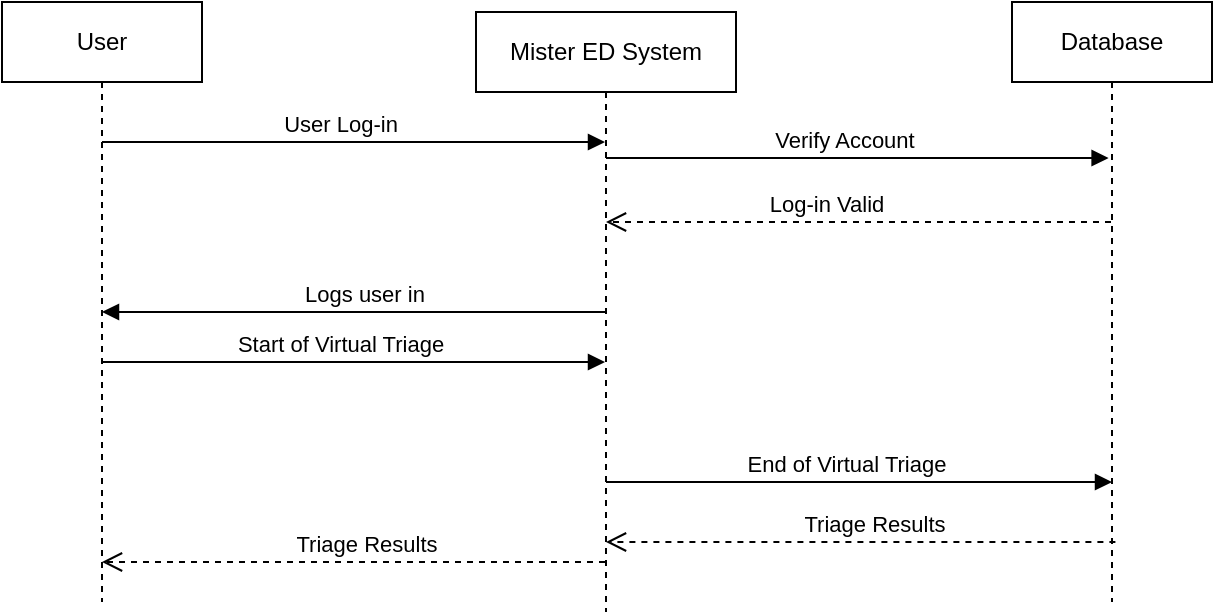 <mxfile version="22.0.0" type="github">
  <diagram name="Page-1" id="2YBvvXClWsGukQMizWep">
    <mxGraphModel dx="1075" dy="472" grid="1" gridSize="10" guides="1" tooltips="1" connect="1" arrows="1" fold="1" page="1" pageScale="1" pageWidth="850" pageHeight="1100" math="0" shadow="0">
      <root>
        <mxCell id="0" />
        <mxCell id="1" parent="0" />
        <mxCell id="aM9ryv3xv72pqoxQDRHE-7" value="User Log-in" style="html=1;verticalAlign=bottom;endArrow=block;edgeStyle=elbowEdgeStyle;elbow=vertical;curved=0;rounded=0;" parent="1" source="e6sOTlOrPYM_l85QJ9jS-5" target="e6sOTlOrPYM_l85QJ9jS-4" edge="1">
          <mxGeometry x="-0.053" relative="1" as="geometry">
            <mxPoint x="198" y="465" as="sourcePoint" />
            <Array as="points">
              <mxPoint x="253" y="465" />
            </Array>
            <mxPoint x="368" y="465" as="targetPoint" />
            <mxPoint as="offset" />
          </mxGeometry>
        </mxCell>
        <mxCell id="aM9ryv3xv72pqoxQDRHE-8" value="Log-in Valid" style="html=1;verticalAlign=bottom;endArrow=open;dashed=1;endSize=8;edgeStyle=elbowEdgeStyle;elbow=vertical;curved=0;rounded=0;" parent="1" source="e6sOTlOrPYM_l85QJ9jS-6" target="e6sOTlOrPYM_l85QJ9jS-4" edge="1">
          <mxGeometry x="0.129" relative="1" as="geometry">
            <mxPoint x="468" y="505" as="targetPoint" />
            <Array as="points">
              <mxPoint x="623" y="505" />
            </Array>
            <mxPoint as="offset" />
            <mxPoint x="658" y="505" as="sourcePoint" />
          </mxGeometry>
        </mxCell>
        <mxCell id="aM9ryv3xv72pqoxQDRHE-9" value="Logs user in" style="html=1;verticalAlign=bottom;endArrow=block;edgeStyle=elbowEdgeStyle;elbow=vertical;curved=0;rounded=0;" parent="1" source="e6sOTlOrPYM_l85QJ9jS-4" target="e6sOTlOrPYM_l85QJ9jS-5" edge="1">
          <mxGeometry x="-0.04" relative="1" as="geometry">
            <mxPoint x="438" y="520" as="sourcePoint" />
            <Array as="points">
              <mxPoint x="373" y="520" />
            </Array>
            <mxPoint x="258" y="520" as="targetPoint" />
            <mxPoint as="offset" />
          </mxGeometry>
        </mxCell>
        <mxCell id="aM9ryv3xv72pqoxQDRHE-10" value="Triage Results" style="html=1;verticalAlign=bottom;endArrow=open;dashed=1;endSize=8;edgeStyle=elbowEdgeStyle;elbow=vertical;curved=0;rounded=0;exitX=0.517;exitY=0.9;exitDx=0;exitDy=0;exitPerimeter=0;" parent="1" source="e6sOTlOrPYM_l85QJ9jS-6" target="e6sOTlOrPYM_l85QJ9jS-4" edge="1">
          <mxGeometry x="-0.048" relative="1" as="geometry">
            <mxPoint x="458" y="665" as="targetPoint" />
            <Array as="points">
              <mxPoint x="458" y="665" />
              <mxPoint x="328" y="705" />
            </Array>
            <mxPoint as="offset" />
            <mxPoint x="657.5" y="665" as="sourcePoint" />
          </mxGeometry>
        </mxCell>
        <mxCell id="Fqp0eiGmuYtmVZ3RJ4ig-9" value="Start of Virtual Triage" style="html=1;verticalAlign=bottom;endArrow=block;edgeStyle=elbowEdgeStyle;elbow=vertical;curved=0;rounded=0;" parent="1" edge="1" target="e6sOTlOrPYM_l85QJ9jS-4" source="e6sOTlOrPYM_l85QJ9jS-5">
          <mxGeometry x="-0.053" relative="1" as="geometry">
            <mxPoint x="198" y="575" as="sourcePoint" />
            <Array as="points">
              <mxPoint x="263" y="575" />
            </Array>
            <mxPoint x="368" y="575" as="targetPoint" />
            <mxPoint as="offset" />
          </mxGeometry>
        </mxCell>
        <mxCell id="e6sOTlOrPYM_l85QJ9jS-4" value="Mister ED System" style="shape=umlLifeline;perimeter=lifelinePerimeter;whiteSpace=wrap;html=1;container=0;dropTarget=0;collapsible=0;recursiveResize=0;outlineConnect=0;portConstraint=eastwest;newEdgeStyle={&quot;edgeStyle&quot;:&quot;elbowEdgeStyle&quot;,&quot;elbow&quot;:&quot;vertical&quot;,&quot;curved&quot;:0,&quot;rounded&quot;:0};" vertex="1" parent="1">
          <mxGeometry x="360" y="400" width="130" height="300" as="geometry" />
        </mxCell>
        <mxCell id="e6sOTlOrPYM_l85QJ9jS-5" value="User" style="shape=umlLifeline;perimeter=lifelinePerimeter;whiteSpace=wrap;html=1;container=0;dropTarget=0;collapsible=0;recursiveResize=0;outlineConnect=0;portConstraint=eastwest;newEdgeStyle={&quot;edgeStyle&quot;:&quot;elbowEdgeStyle&quot;,&quot;elbow&quot;:&quot;vertical&quot;,&quot;curved&quot;:0,&quot;rounded&quot;:0};" vertex="1" parent="1">
          <mxGeometry x="123" y="395" width="100" height="300" as="geometry" />
        </mxCell>
        <mxCell id="e6sOTlOrPYM_l85QJ9jS-6" value="Database" style="shape=umlLifeline;perimeter=lifelinePerimeter;whiteSpace=wrap;html=1;container=0;dropTarget=0;collapsible=0;recursiveResize=0;outlineConnect=0;portConstraint=eastwest;newEdgeStyle={&quot;edgeStyle&quot;:&quot;elbowEdgeStyle&quot;,&quot;elbow&quot;:&quot;vertical&quot;,&quot;curved&quot;:0,&quot;rounded&quot;:0};" vertex="1" parent="1">
          <mxGeometry x="628" y="395" width="100" height="300" as="geometry" />
        </mxCell>
        <mxCell id="e6sOTlOrPYM_l85QJ9jS-7" value="Verify Account" style="html=1;verticalAlign=bottom;endArrow=block;edgeStyle=elbowEdgeStyle;elbow=vertical;curved=0;rounded=0;entryX=0.483;entryY=0.26;entryDx=0;entryDy=0;entryPerimeter=0;" edge="1" parent="1" source="e6sOTlOrPYM_l85QJ9jS-4" target="e6sOTlOrPYM_l85QJ9jS-6">
          <mxGeometry x="-0.053" relative="1" as="geometry">
            <mxPoint x="468" y="475" as="sourcePoint" />
            <Array as="points">
              <mxPoint x="628" y="473" />
            </Array>
            <mxPoint x="628" y="475" as="targetPoint" />
            <mxPoint as="offset" />
          </mxGeometry>
        </mxCell>
        <mxCell id="e6sOTlOrPYM_l85QJ9jS-10" value="End of Virtual Triage" style="html=1;verticalAlign=bottom;endArrow=block;edgeStyle=elbowEdgeStyle;elbow=vertical;curved=0;rounded=0;" edge="1" parent="1" source="e6sOTlOrPYM_l85QJ9jS-4">
          <mxGeometry x="-0.053" relative="1" as="geometry">
            <mxPoint x="458" y="635" as="sourcePoint" />
            <Array as="points">
              <mxPoint x="523" y="635" />
            </Array>
            <mxPoint x="678" y="635" as="targetPoint" />
            <mxPoint as="offset" />
          </mxGeometry>
        </mxCell>
        <mxCell id="e6sOTlOrPYM_l85QJ9jS-11" value="Triage Results" style="html=1;verticalAlign=bottom;endArrow=open;dashed=1;endSize=8;edgeStyle=elbowEdgeStyle;elbow=vertical;curved=0;rounded=0;" edge="1" parent="1" source="e6sOTlOrPYM_l85QJ9jS-4" target="e6sOTlOrPYM_l85QJ9jS-5">
          <mxGeometry x="-0.048" relative="1" as="geometry">
            <mxPoint x="197.324" y="675" as="targetPoint" />
            <Array as="points">
              <mxPoint x="239" y="675" />
              <mxPoint x="109" y="715" />
            </Array>
            <mxPoint as="offset" />
            <mxPoint x="438.5" y="675" as="sourcePoint" />
          </mxGeometry>
        </mxCell>
      </root>
    </mxGraphModel>
  </diagram>
</mxfile>
